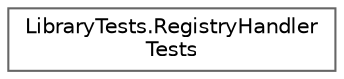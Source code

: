 digraph "Graphical Class Hierarchy"
{
 // INTERACTIVE_SVG=YES
 // LATEX_PDF_SIZE
  bgcolor="transparent";
  edge [fontname=Helvetica,fontsize=10,labelfontname=Helvetica,labelfontsize=10];
  node [fontname=Helvetica,fontsize=10,shape=box,height=0.2,width=0.4];
  rankdir="LR";
  Node0 [label="LibraryTests.RegistryHandler\lTests",height=0.2,width=0.4,color="grey40", fillcolor="white", style="filled",URL="$classLibraryTests_1_1RegistryHandlerTests.html",tooltip="Tests de la clase RegistryHandler"];
}

